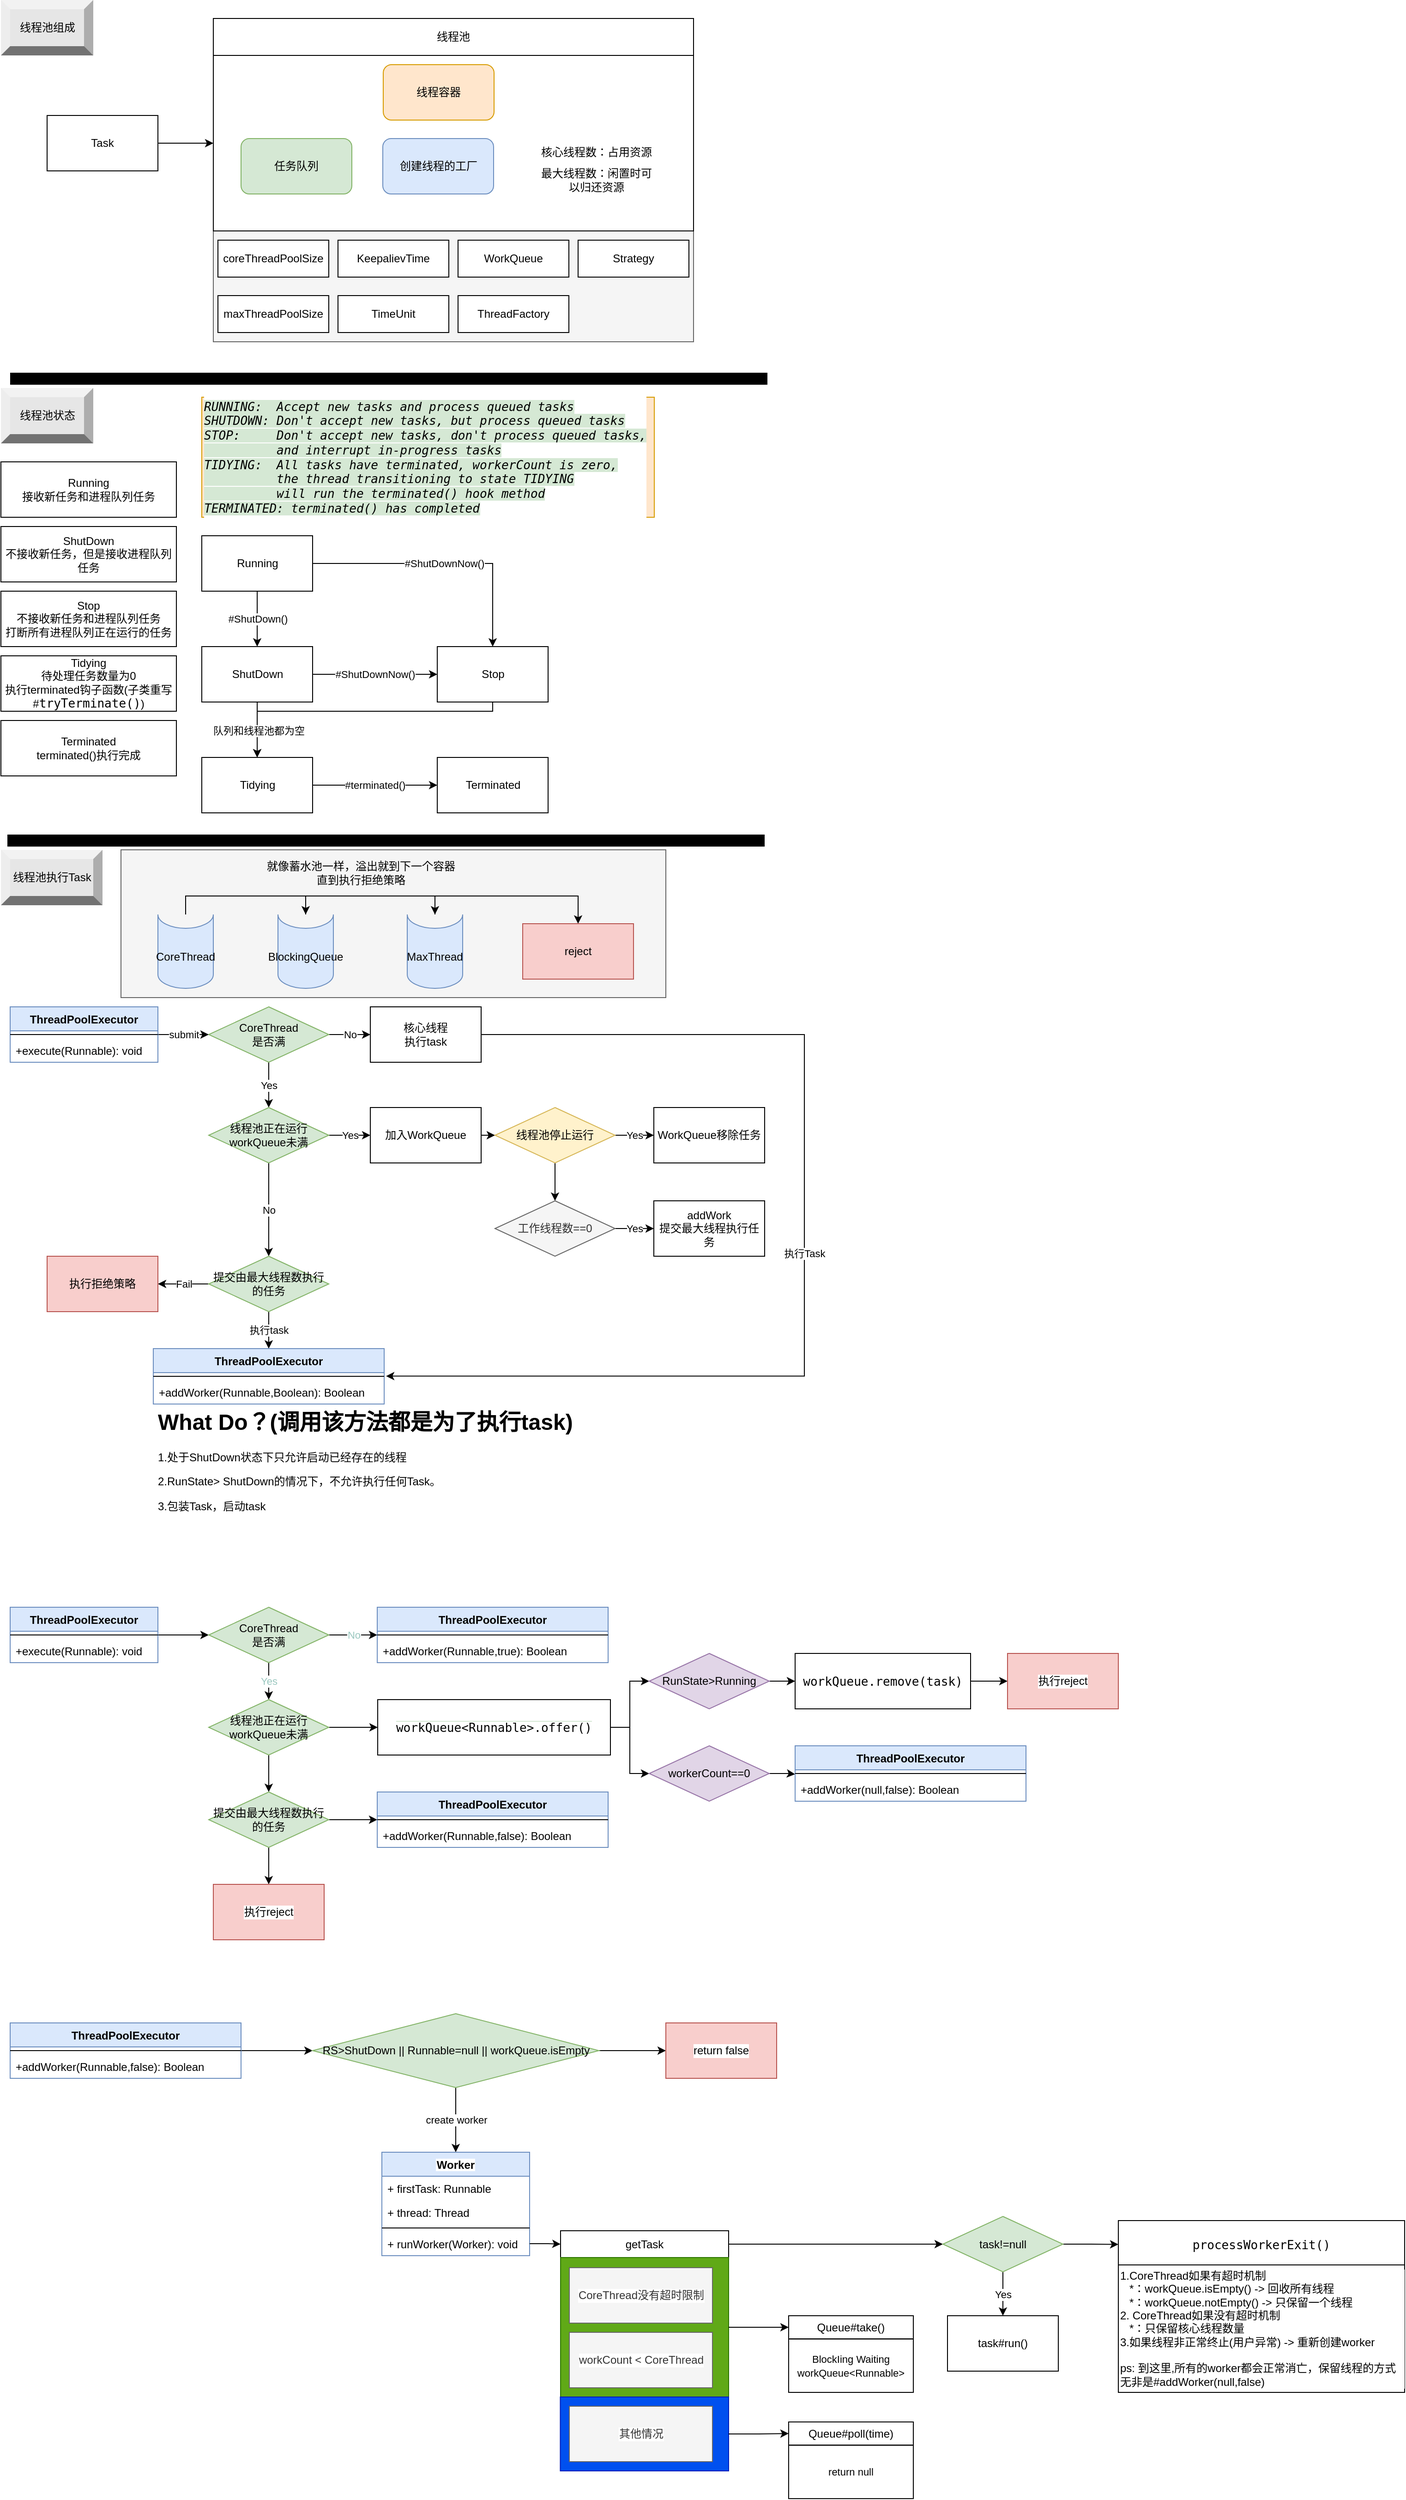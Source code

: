 <mxfile version="18.0.4" type="github">
  <diagram id="mjWNPQMZ38kRxQa0yu5l" name="Page-1">
    <mxGraphModel dx="1892" dy="1228" grid="1" gridSize="10" guides="1" tooltips="1" connect="1" arrows="1" fold="1" page="1" pageScale="1" pageWidth="827" pageHeight="1169" math="0" shadow="0">
      <root>
        <mxCell id="0" />
        <mxCell id="1" parent="0" />
        <mxCell id="Xi_-Juw8ynzdb2QV2Gdj-105" value="" style="rounded=0;whiteSpace=wrap;html=1;fillColor=#f5f5f5;fontColor=#333333;strokeColor=#666666;" parent="1" vertex="1">
          <mxGeometry x="130" y="920" width="590" height="160" as="geometry" />
        </mxCell>
        <mxCell id="Xi_-Juw8ynzdb2QV2Gdj-6" value="" style="rounded=0;whiteSpace=wrap;html=1;fillColor=#f5f5f5;fontColor=#333333;strokeColor=#666666;" parent="1" vertex="1">
          <mxGeometry x="230" y="250" width="520" height="120" as="geometry" />
        </mxCell>
        <mxCell id="YZkpgzFU-N8I7b1r3niC-1" value="" style="rounded=0;whiteSpace=wrap;html=1;align=left;" parent="1" vertex="1">
          <mxGeometry x="230" y="60" width="520" height="190" as="geometry" />
        </mxCell>
        <mxCell id="YZkpgzFU-N8I7b1r3niC-2" value="线程池" style="rounded=0;whiteSpace=wrap;html=1;" parent="1" vertex="1">
          <mxGeometry x="230" y="20" width="520" height="40" as="geometry" />
        </mxCell>
        <mxCell id="YZkpgzFU-N8I7b1r3niC-4" value="任务队列" style="rounded=1;whiteSpace=wrap;html=1;fillColor=#d5e8d4;strokeColor=#82b366;" parent="1" vertex="1">
          <mxGeometry x="260" y="150" width="120" height="60" as="geometry" />
        </mxCell>
        <mxCell id="YZkpgzFU-N8I7b1r3niC-5" value="线程容器" style="rounded=1;whiteSpace=wrap;html=1;fillColor=#ffe6cc;strokeColor=#d79b00;" parent="1" vertex="1">
          <mxGeometry x="414" y="70" width="120" height="60" as="geometry" />
        </mxCell>
        <mxCell id="YZkpgzFU-N8I7b1r3niC-6" value="创建线程的工厂" style="rounded=1;whiteSpace=wrap;html=1;fillColor=#dae8fc;strokeColor=#6c8ebf;" parent="1" vertex="1">
          <mxGeometry x="413.5" y="150" width="120" height="60" as="geometry" />
        </mxCell>
        <mxCell id="YZkpgzFU-N8I7b1r3niC-8" value="" style="edgeStyle=orthogonalEdgeStyle;rounded=0;orthogonalLoop=1;jettySize=auto;html=1;entryX=0;entryY=0.5;entryDx=0;entryDy=0;" parent="1" source="YZkpgzFU-N8I7b1r3niC-7" target="YZkpgzFU-N8I7b1r3niC-1" edge="1">
          <mxGeometry relative="1" as="geometry" />
        </mxCell>
        <mxCell id="YZkpgzFU-N8I7b1r3niC-7" value="Task" style="rounded=0;whiteSpace=wrap;html=1;" parent="1" vertex="1">
          <mxGeometry x="50" y="125" width="120" height="60" as="geometry" />
        </mxCell>
        <mxCell id="YZkpgzFU-N8I7b1r3niC-9" value="核心线程数：占用资源" style="text;html=1;strokeColor=none;fillColor=none;align=center;verticalAlign=middle;whiteSpace=wrap;rounded=0;" parent="1" vertex="1">
          <mxGeometry x="580" y="150" width="130" height="30" as="geometry" />
        </mxCell>
        <mxCell id="YZkpgzFU-N8I7b1r3niC-10" value="最大线程数：闲置时可以归还资源" style="text;html=1;strokeColor=none;fillColor=none;align=center;verticalAlign=middle;whiteSpace=wrap;rounded=0;" parent="1" vertex="1">
          <mxGeometry x="580" y="180" width="130" height="30" as="geometry" />
        </mxCell>
        <mxCell id="YZkpgzFU-N8I7b1r3niC-11" value="coreThreadPoolSize" style="rounded=0;whiteSpace=wrap;html=1;" parent="1" vertex="1">
          <mxGeometry x="235" y="260" width="120" height="40" as="geometry" />
        </mxCell>
        <mxCell id="YZkpgzFU-N8I7b1r3niC-12" value="maxThreadPoolSize" style="rounded=0;whiteSpace=wrap;html=1;" parent="1" vertex="1">
          <mxGeometry x="235" y="320" width="120" height="40" as="geometry" />
        </mxCell>
        <mxCell id="YZkpgzFU-N8I7b1r3niC-14" value="KeepalievTime" style="rounded=0;whiteSpace=wrap;html=1;" parent="1" vertex="1">
          <mxGeometry x="365" y="260" width="120" height="40" as="geometry" />
        </mxCell>
        <mxCell id="YZkpgzFU-N8I7b1r3niC-15" value="TimeUnit" style="rounded=0;whiteSpace=wrap;html=1;" parent="1" vertex="1">
          <mxGeometry x="365" y="320" width="120" height="40" as="geometry" />
        </mxCell>
        <mxCell id="YZkpgzFU-N8I7b1r3niC-16" value="ThreadFactory" style="rounded=0;whiteSpace=wrap;html=1;" parent="1" vertex="1">
          <mxGeometry x="495" y="320" width="120" height="40" as="geometry" />
        </mxCell>
        <mxCell id="YZkpgzFU-N8I7b1r3niC-17" value="Strategy" style="rounded=0;whiteSpace=wrap;html=1;" parent="1" vertex="1">
          <mxGeometry x="625" y="260" width="120" height="40" as="geometry" />
        </mxCell>
        <mxCell id="YZkpgzFU-N8I7b1r3niC-18" value="WorkQueue" style="rounded=0;whiteSpace=wrap;html=1;" parent="1" vertex="1">
          <mxGeometry x="495" y="260" width="120" height="40" as="geometry" />
        </mxCell>
        <mxCell id="Xi_-Juw8ynzdb2QV2Gdj-7" value="" style="endArrow=none;html=1;rounded=0;strokeWidth=13;" parent="1" edge="1">
          <mxGeometry width="50" height="50" relative="1" as="geometry">
            <mxPoint x="10" y="410" as="sourcePoint" />
            <mxPoint x="830" y="410" as="targetPoint" />
          </mxGeometry>
        </mxCell>
        <mxCell id="Xi_-Juw8ynzdb2QV2Gdj-11" value="线程池组成" style="labelPosition=center;verticalLabelPosition=middle;align=center;html=1;shape=mxgraph.basic.shaded_button;dx=10;fillColor=#E6E6E6;strokeColor=none;" parent="1" vertex="1">
          <mxGeometry width="100" height="60" as="geometry" />
        </mxCell>
        <mxCell id="Xi_-Juw8ynzdb2QV2Gdj-12" value="线程池状态" style="labelPosition=center;verticalLabelPosition=middle;align=center;html=1;shape=mxgraph.basic.shaded_button;dx=10;fillColor=#E6E6E6;strokeColor=none;" parent="1" vertex="1">
          <mxGeometry y="420" width="100" height="60" as="geometry" />
        </mxCell>
        <mxCell id="Xi_-Juw8ynzdb2QV2Gdj-13" value="Running&lt;br&gt;接收新任务和进程队列任务" style="rounded=0;whiteSpace=wrap;html=1;" parent="1" vertex="1">
          <mxGeometry y="500" width="190" height="60" as="geometry" />
        </mxCell>
        <mxCell id="Xi_-Juw8ynzdb2QV2Gdj-14" value="ShutDown&lt;br&gt;不接收新任务，但是接收进程队列任务" style="rounded=0;whiteSpace=wrap;html=1;" parent="1" vertex="1">
          <mxGeometry y="570" width="190" height="60" as="geometry" />
        </mxCell>
        <mxCell id="Xi_-Juw8ynzdb2QV2Gdj-15" value="Stop&lt;br&gt;不接收新任务和进程队列任务&lt;br&gt;打断所有进程队列正在运行的任务" style="rounded=0;whiteSpace=wrap;html=1;" parent="1" vertex="1">
          <mxGeometry y="640" width="190" height="60" as="geometry" />
        </mxCell>
        <mxCell id="Xi_-Juw8ynzdb2QV2Gdj-16" value="Tidying&lt;br&gt;待处理任务数量为0&lt;br&gt;执行terminated钩子函数(子类重写#&lt;span style=&quot;font-family: &amp;quot;JetBrains Mono&amp;quot;, monospace; font-size: 9.8pt; background-color: rgb(255, 255, 255);&quot;&gt;tryTerminate()&lt;/span&gt;&lt;span style=&quot;background-color: initial;&quot;&gt;)&lt;/span&gt;" style="rounded=0;whiteSpace=wrap;html=1;" parent="1" vertex="1">
          <mxGeometry y="710" width="190" height="60" as="geometry" />
        </mxCell>
        <mxCell id="Xi_-Juw8ynzdb2QV2Gdj-17" value="Terminated&lt;br&gt;terminated()执行完成" style="rounded=0;whiteSpace=wrap;html=1;" parent="1" vertex="1">
          <mxGeometry y="780" width="190" height="60" as="geometry" />
        </mxCell>
        <mxCell id="Xi_-Juw8ynzdb2QV2Gdj-42" value="&lt;meta charset=&quot;utf-8&quot;&gt;&lt;span style=&quot;color: rgb(0, 0, 0); font-family: Helvetica; font-size: 11px; font-style: normal; font-variant-ligatures: normal; font-variant-caps: normal; font-weight: 400; letter-spacing: normal; orphans: 2; text-align: center; text-indent: 0px; text-transform: none; widows: 2; word-spacing: 0px; -webkit-text-stroke-width: 0px; background-color: rgb(255, 255, 255); text-decoration-thickness: initial; text-decoration-style: initial; text-decoration-color: initial; float: none; display: inline !important;&quot;&gt;#ShutDown()&lt;/span&gt;" style="edgeStyle=orthogonalEdgeStyle;rounded=0;orthogonalLoop=1;jettySize=auto;html=1;strokeWidth=1;" parent="1" source="Xi_-Juw8ynzdb2QV2Gdj-40" target="Xi_-Juw8ynzdb2QV2Gdj-41" edge="1">
          <mxGeometry relative="1" as="geometry" />
        </mxCell>
        <mxCell id="Xi_-Juw8ynzdb2QV2Gdj-45" value="&lt;meta charset=&quot;utf-8&quot;&gt;&lt;span style=&quot;color: rgb(0, 0, 0); font-family: Helvetica; font-size: 11px; font-style: normal; font-variant-ligatures: normal; font-variant-caps: normal; font-weight: 400; letter-spacing: normal; orphans: 2; text-align: center; text-indent: 0px; text-transform: none; widows: 2; word-spacing: 0px; -webkit-text-stroke-width: 0px; background-color: rgb(255, 255, 255); text-decoration-thickness: initial; text-decoration-style: initial; text-decoration-color: initial; float: none; display: inline !important;&quot;&gt;#ShutDownNow()&lt;/span&gt;" style="edgeStyle=orthogonalEdgeStyle;rounded=0;orthogonalLoop=1;jettySize=auto;html=1;exitX=1;exitY=0.5;exitDx=0;exitDy=0;strokeWidth=1;" parent="1" source="Xi_-Juw8ynzdb2QV2Gdj-40" target="Xi_-Juw8ynzdb2QV2Gdj-43" edge="1">
          <mxGeometry relative="1" as="geometry" />
        </mxCell>
        <mxCell id="Xi_-Juw8ynzdb2QV2Gdj-40" value="Running" style="rounded=0;whiteSpace=wrap;html=1;" parent="1" vertex="1">
          <mxGeometry x="217.5" y="580" width="120" height="60" as="geometry" />
        </mxCell>
        <mxCell id="Xi_-Juw8ynzdb2QV2Gdj-44" value="&lt;meta charset=&quot;utf-8&quot;&gt;&lt;span style=&quot;color: rgb(0, 0, 0); font-family: Helvetica; font-size: 11px; font-style: normal; font-variant-ligatures: normal; font-variant-caps: normal; font-weight: 400; letter-spacing: normal; orphans: 2; text-align: center; text-indent: 0px; text-transform: none; widows: 2; word-spacing: 0px; -webkit-text-stroke-width: 0px; background-color: rgb(255, 255, 255); text-decoration-thickness: initial; text-decoration-style: initial; text-decoration-color: initial; float: none; display: inline !important;&quot;&gt;#ShutDownNow()&lt;/span&gt;" style="edgeStyle=orthogonalEdgeStyle;rounded=0;orthogonalLoop=1;jettySize=auto;html=1;strokeWidth=1;" parent="1" source="Xi_-Juw8ynzdb2QV2Gdj-41" target="Xi_-Juw8ynzdb2QV2Gdj-43" edge="1">
          <mxGeometry relative="1" as="geometry" />
        </mxCell>
        <mxCell id="Xi_-Juw8ynzdb2QV2Gdj-47" value="" style="edgeStyle=orthogonalEdgeStyle;rounded=0;orthogonalLoop=1;jettySize=auto;html=1;strokeWidth=1;" parent="1" source="Xi_-Juw8ynzdb2QV2Gdj-41" target="Xi_-Juw8ynzdb2QV2Gdj-46" edge="1">
          <mxGeometry relative="1" as="geometry" />
        </mxCell>
        <mxCell id="Xi_-Juw8ynzdb2QV2Gdj-41" value="ShutDown" style="rounded=0;whiteSpace=wrap;html=1;" parent="1" vertex="1">
          <mxGeometry x="217.5" y="700" width="120" height="60" as="geometry" />
        </mxCell>
        <mxCell id="Xi_-Juw8ynzdb2QV2Gdj-50" style="edgeStyle=orthogonalEdgeStyle;rounded=0;orthogonalLoop=1;jettySize=auto;html=1;exitX=0.5;exitY=1;exitDx=0;exitDy=0;entryX=0.5;entryY=0;entryDx=0;entryDy=0;strokeWidth=1;" parent="1" source="Xi_-Juw8ynzdb2QV2Gdj-43" target="Xi_-Juw8ynzdb2QV2Gdj-46" edge="1">
          <mxGeometry relative="1" as="geometry">
            <Array as="points">
              <mxPoint x="532.5" y="770" />
              <mxPoint x="277.5" y="770" />
            </Array>
          </mxGeometry>
        </mxCell>
        <mxCell id="Xi_-Juw8ynzdb2QV2Gdj-51" value="队列和线程池都为空" style="edgeLabel;html=1;align=center;verticalAlign=middle;resizable=0;points=[];" parent="Xi_-Juw8ynzdb2QV2Gdj-50" vertex="1" connectable="0">
          <mxGeometry x="0.806" y="1" relative="1" as="geometry">
            <mxPoint y="1" as="offset" />
          </mxGeometry>
        </mxCell>
        <mxCell id="Xi_-Juw8ynzdb2QV2Gdj-43" value="Stop" style="rounded=0;whiteSpace=wrap;html=1;" parent="1" vertex="1">
          <mxGeometry x="472.5" y="700" width="120" height="60" as="geometry" />
        </mxCell>
        <mxCell id="Xi_-Juw8ynzdb2QV2Gdj-53" value="&lt;meta charset=&quot;utf-8&quot;&gt;&lt;span style=&quot;color: rgb(0, 0, 0); font-family: Helvetica; font-size: 11px; font-style: normal; font-variant-ligatures: normal; font-variant-caps: normal; font-weight: 400; letter-spacing: normal; orphans: 2; text-align: center; text-indent: 0px; text-transform: none; widows: 2; word-spacing: 0px; -webkit-text-stroke-width: 0px; background-color: rgb(255, 255, 255); text-decoration-thickness: initial; text-decoration-style: initial; text-decoration-color: initial; float: none; display: inline !important;&quot;&gt;#terminated()&lt;/span&gt;" style="edgeStyle=orthogonalEdgeStyle;rounded=0;orthogonalLoop=1;jettySize=auto;html=1;strokeWidth=1;" parent="1" source="Xi_-Juw8ynzdb2QV2Gdj-46" target="Xi_-Juw8ynzdb2QV2Gdj-52" edge="1">
          <mxGeometry relative="1" as="geometry" />
        </mxCell>
        <mxCell id="Xi_-Juw8ynzdb2QV2Gdj-46" value="Tidying" style="rounded=0;whiteSpace=wrap;html=1;" parent="1" vertex="1">
          <mxGeometry x="217.5" y="820" width="120" height="60" as="geometry" />
        </mxCell>
        <mxCell id="Xi_-Juw8ynzdb2QV2Gdj-52" value="Terminated" style="rounded=0;whiteSpace=wrap;html=1;" parent="1" vertex="1">
          <mxGeometry x="472.5" y="820" width="120" height="60" as="geometry" />
        </mxCell>
        <mxCell id="Xi_-Juw8ynzdb2QV2Gdj-54" value="" style="endArrow=none;html=1;rounded=0;strokeWidth=13;" parent="1" edge="1">
          <mxGeometry width="50" height="50" relative="1" as="geometry">
            <mxPoint x="7" y="910" as="sourcePoint" />
            <mxPoint x="827" y="910" as="targetPoint" />
          </mxGeometry>
        </mxCell>
        <mxCell id="Xi_-Juw8ynzdb2QV2Gdj-55" value="线程池执行Task" style="labelPosition=center;verticalLabelPosition=middle;align=center;html=1;shape=mxgraph.basic.shaded_button;dx=10;fillColor=#E6E6E6;strokeColor=none;" parent="1" vertex="1">
          <mxGeometry y="920" width="110" height="60" as="geometry" />
        </mxCell>
        <mxCell id="aAxfQlusZvl9KiDwcJOO-19" value="执行Task" style="edgeStyle=orthogonalEdgeStyle;rounded=0;orthogonalLoop=1;jettySize=auto;html=1;exitX=1;exitY=0.5;exitDx=0;exitDy=0;entryX=1.008;entryY=-0.163;entryDx=0;entryDy=0;entryPerimeter=0;" edge="1" parent="1" source="Xi_-Juw8ynzdb2QV2Gdj-56" target="aAxfQlusZvl9KiDwcJOO-10">
          <mxGeometry relative="1" as="geometry">
            <Array as="points">
              <mxPoint x="870" y="1120" />
              <mxPoint x="870" y="1490" />
            </Array>
          </mxGeometry>
        </mxCell>
        <mxCell id="Xi_-Juw8ynzdb2QV2Gdj-56" value="核心线程&lt;br&gt;执行task" style="rounded=0;whiteSpace=wrap;html=1;" parent="1" vertex="1">
          <mxGeometry x="400" y="1090" width="120" height="60" as="geometry" />
        </mxCell>
        <mxCell id="Xi_-Juw8ynzdb2QV2Gdj-58" value="No" style="edgeStyle=orthogonalEdgeStyle;rounded=0;orthogonalLoop=1;jettySize=auto;html=1;strokeWidth=1;" parent="1" source="Xi_-Juw8ynzdb2QV2Gdj-57" target="Xi_-Juw8ynzdb2QV2Gdj-56" edge="1">
          <mxGeometry relative="1" as="geometry" />
        </mxCell>
        <mxCell id="aAxfQlusZvl9KiDwcJOO-16" value="Yes" style="edgeStyle=orthogonalEdgeStyle;rounded=0;orthogonalLoop=1;jettySize=auto;html=1;" edge="1" parent="1" source="Xi_-Juw8ynzdb2QV2Gdj-57" target="Xi_-Juw8ynzdb2QV2Gdj-63">
          <mxGeometry relative="1" as="geometry" />
        </mxCell>
        <mxCell id="Xi_-Juw8ynzdb2QV2Gdj-57" value="CoreThread&lt;br&gt;是否满" style="rhombus;whiteSpace=wrap;html=1;fillColor=#d5e8d4;strokeColor=#82b366;" parent="1" vertex="1">
          <mxGeometry x="225" y="1090" width="130" height="60" as="geometry" />
        </mxCell>
        <mxCell id="Xi_-Juw8ynzdb2QV2Gdj-68" value="Yes" style="edgeStyle=orthogonalEdgeStyle;rounded=0;orthogonalLoop=1;jettySize=auto;html=1;strokeWidth=1;entryX=0;entryY=0.5;entryDx=0;entryDy=0;" parent="1" source="Xi_-Juw8ynzdb2QV2Gdj-63" target="Xi_-Juw8ynzdb2QV2Gdj-70" edge="1">
          <mxGeometry relative="1" as="geometry">
            <mxPoint x="435" y="1229" as="targetPoint" />
          </mxGeometry>
        </mxCell>
        <mxCell id="aAxfQlusZvl9KiDwcJOO-15" value="No" style="edgeStyle=orthogonalEdgeStyle;rounded=0;orthogonalLoop=1;jettySize=auto;html=1;" edge="1" parent="1" source="Xi_-Juw8ynzdb2QV2Gdj-63" target="Xi_-Juw8ynzdb2QV2Gdj-80">
          <mxGeometry relative="1" as="geometry" />
        </mxCell>
        <mxCell id="Xi_-Juw8ynzdb2QV2Gdj-63" value="线程池正在运行&lt;br&gt;workQueue未满" style="rhombus;whiteSpace=wrap;html=1;fillColor=#d5e8d4;strokeColor=#82b366;" parent="1" vertex="1">
          <mxGeometry x="225" y="1199" width="130" height="60" as="geometry" />
        </mxCell>
        <mxCell id="Xi_-Juw8ynzdb2QV2Gdj-65" value="&lt;meta charset=&quot;utf-8&quot;&gt;&lt;span style=&quot;color: rgb(0, 0, 0); font-family: Helvetica; font-size: 11px; font-style: normal; font-variant-ligatures: normal; font-variant-caps: normal; font-weight: 400; letter-spacing: normal; orphans: 2; text-align: center; text-indent: 0px; text-transform: none; widows: 2; word-spacing: 0px; -webkit-text-stroke-width: 0px; background-color: rgb(255, 255, 255); text-decoration-thickness: initial; text-decoration-style: initial; text-decoration-color: initial; float: none; display: inline !important;&quot;&gt;submit&lt;/span&gt;" style="edgeStyle=orthogonalEdgeStyle;rounded=0;orthogonalLoop=1;jettySize=auto;html=1;strokeWidth=1;exitX=1;exitY=0.5;exitDx=0;exitDy=0;" parent="1" source="aAxfQlusZvl9KiDwcJOO-1" target="Xi_-Juw8ynzdb2QV2Gdj-57" edge="1">
          <mxGeometry relative="1" as="geometry">
            <mxPoint x="200" y="1120" as="sourcePoint" />
            <Array as="points">
              <mxPoint x="200" y="1120" />
              <mxPoint x="200" y="1120" />
            </Array>
          </mxGeometry>
        </mxCell>
        <mxCell id="Xi_-Juw8ynzdb2QV2Gdj-76" value="" style="edgeStyle=orthogonalEdgeStyle;rounded=0;orthogonalLoop=1;jettySize=auto;html=1;strokeWidth=1;entryX=0;entryY=0.5;entryDx=0;entryDy=0;" parent="1" source="Xi_-Juw8ynzdb2QV2Gdj-70" target="Xi_-Juw8ynzdb2QV2Gdj-77" edge="1">
          <mxGeometry relative="1" as="geometry">
            <mxPoint x="655" y="1229" as="targetPoint" />
          </mxGeometry>
        </mxCell>
        <mxCell id="Xi_-Juw8ynzdb2QV2Gdj-70" value="加入WorkQueue" style="rounded=0;whiteSpace=wrap;html=1;" parent="1" vertex="1">
          <mxGeometry x="400" y="1199" width="120" height="60" as="geometry" />
        </mxCell>
        <mxCell id="Xi_-Juw8ynzdb2QV2Gdj-79" value="Yes" style="edgeStyle=orthogonalEdgeStyle;rounded=0;orthogonalLoop=1;jettySize=auto;html=1;strokeWidth=1;" parent="1" source="Xi_-Juw8ynzdb2QV2Gdj-77" target="Xi_-Juw8ynzdb2QV2Gdj-78" edge="1">
          <mxGeometry relative="1" as="geometry" />
        </mxCell>
        <mxCell id="aAxfQlusZvl9KiDwcJOO-7" value="" style="edgeStyle=orthogonalEdgeStyle;rounded=0;orthogonalLoop=1;jettySize=auto;html=1;" edge="1" parent="1" source="Xi_-Juw8ynzdb2QV2Gdj-77" target="Xi_-Juw8ynzdb2QV2Gdj-90">
          <mxGeometry relative="1" as="geometry" />
        </mxCell>
        <mxCell id="Xi_-Juw8ynzdb2QV2Gdj-77" value="线程池停止运行" style="rhombus;whiteSpace=wrap;html=1;fillColor=#fff2cc;strokeColor=#d6b656;" parent="1" vertex="1">
          <mxGeometry x="535" y="1199" width="130" height="60" as="geometry" />
        </mxCell>
        <mxCell id="Xi_-Juw8ynzdb2QV2Gdj-78" value="WorkQueue移除任务" style="whiteSpace=wrap;html=1;" parent="1" vertex="1">
          <mxGeometry x="707" y="1199" width="120" height="60" as="geometry" />
        </mxCell>
        <mxCell id="Xi_-Juw8ynzdb2QV2Gdj-82" value="Fail" style="edgeStyle=orthogonalEdgeStyle;rounded=0;orthogonalLoop=1;jettySize=auto;html=1;strokeWidth=1;entryX=1;entryY=0.5;entryDx=0;entryDy=0;" parent="1" source="Xi_-Juw8ynzdb2QV2Gdj-80" target="Xi_-Juw8ynzdb2QV2Gdj-81" edge="1">
          <mxGeometry relative="1" as="geometry" />
        </mxCell>
        <mxCell id="aAxfQlusZvl9KiDwcJOO-18" value="执行task" style="edgeStyle=orthogonalEdgeStyle;rounded=0;orthogonalLoop=1;jettySize=auto;html=1;" edge="1" parent="1" source="Xi_-Juw8ynzdb2QV2Gdj-80" target="aAxfQlusZvl9KiDwcJOO-8">
          <mxGeometry relative="1" as="geometry" />
        </mxCell>
        <mxCell id="Xi_-Juw8ynzdb2QV2Gdj-80" value="提交由最大线程数执行的任务" style="rhombus;whiteSpace=wrap;html=1;fillColor=#d5e8d4;strokeColor=#82b366;" parent="1" vertex="1">
          <mxGeometry x="225" y="1360" width="130" height="60" as="geometry" />
        </mxCell>
        <mxCell id="Xi_-Juw8ynzdb2QV2Gdj-81" value="执行拒绝策略" style="whiteSpace=wrap;html=1;fillColor=#f8cecc;strokeColor=#b85450;" parent="1" vertex="1">
          <mxGeometry x="50" y="1360" width="120" height="60" as="geometry" />
        </mxCell>
        <mxCell id="Xi_-Juw8ynzdb2QV2Gdj-92" value="Yes" style="edgeStyle=orthogonalEdgeStyle;rounded=0;orthogonalLoop=1;jettySize=auto;html=1;strokeWidth=1;" parent="1" source="Xi_-Juw8ynzdb2QV2Gdj-90" target="Xi_-Juw8ynzdb2QV2Gdj-91" edge="1">
          <mxGeometry relative="1" as="geometry" />
        </mxCell>
        <mxCell id="Xi_-Juw8ynzdb2QV2Gdj-90" value="工作线程数==0" style="rhombus;whiteSpace=wrap;html=1;fillColor=#f5f5f5;fontColor=#333333;strokeColor=#666666;" parent="1" vertex="1">
          <mxGeometry x="535" y="1300" width="130" height="60" as="geometry" />
        </mxCell>
        <mxCell id="Xi_-Juw8ynzdb2QV2Gdj-91" value="addWork&lt;br&gt;提交最大线程执行任务" style="whiteSpace=wrap;html=1;" parent="1" vertex="1">
          <mxGeometry x="707" y="1300" width="120" height="60" as="geometry" />
        </mxCell>
        <mxCell id="Xi_-Juw8ynzdb2QV2Gdj-98" style="edgeStyle=orthogonalEdgeStyle;rounded=0;orthogonalLoop=1;jettySize=auto;html=1;entryX=0.5;entryY=0;entryDx=0;entryDy=0;entryPerimeter=0;strokeWidth=1;exitX=0.5;exitY=0;exitDx=0;exitDy=0;exitPerimeter=0;fillColor=#dae8fc;strokeColor=#000000;" parent="1" source="Xi_-Juw8ynzdb2QV2Gdj-93" target="Xi_-Juw8ynzdb2QV2Gdj-94" edge="1">
          <mxGeometry relative="1" as="geometry" />
        </mxCell>
        <mxCell id="Xi_-Juw8ynzdb2QV2Gdj-93" value="CoreThread" style="shape=cylinder3;whiteSpace=wrap;html=1;boundedLbl=1;backgroundOutline=1;size=15;lid=0;fillColor=#dae8fc;strokeColor=#6c8ebf;" parent="1" vertex="1">
          <mxGeometry x="170" y="990" width="60" height="80" as="geometry" />
        </mxCell>
        <mxCell id="Xi_-Juw8ynzdb2QV2Gdj-99" style="edgeStyle=orthogonalEdgeStyle;rounded=0;orthogonalLoop=1;jettySize=auto;html=1;entryX=0.5;entryY=0;entryDx=0;entryDy=0;entryPerimeter=0;strokeWidth=1;exitX=0.5;exitY=0;exitDx=0;exitDy=0;exitPerimeter=0;fillColor=#dae8fc;strokeColor=#000000;" parent="1" source="Xi_-Juw8ynzdb2QV2Gdj-94" target="Xi_-Juw8ynzdb2QV2Gdj-95" edge="1">
          <mxGeometry relative="1" as="geometry" />
        </mxCell>
        <mxCell id="Xi_-Juw8ynzdb2QV2Gdj-94" value="BlockingQueue" style="shape=cylinder3;whiteSpace=wrap;html=1;boundedLbl=1;backgroundOutline=1;size=15;lid=0;fillColor=#dae8fc;strokeColor=#6c8ebf;" parent="1" vertex="1">
          <mxGeometry x="300" y="990" width="60" height="80" as="geometry" />
        </mxCell>
        <mxCell id="Xi_-Juw8ynzdb2QV2Gdj-103" style="edgeStyle=orthogonalEdgeStyle;rounded=0;orthogonalLoop=1;jettySize=auto;html=1;entryX=0.5;entryY=0;entryDx=0;entryDy=0;strokeWidth=1;exitX=0.5;exitY=0;exitDx=0;exitDy=0;exitPerimeter=0;" parent="1" source="Xi_-Juw8ynzdb2QV2Gdj-95" target="Xi_-Juw8ynzdb2QV2Gdj-101" edge="1">
          <mxGeometry relative="1" as="geometry" />
        </mxCell>
        <mxCell id="Xi_-Juw8ynzdb2QV2Gdj-95" value="MaxThread" style="shape=cylinder3;whiteSpace=wrap;html=1;boundedLbl=1;backgroundOutline=1;size=15;lid=0;fillColor=#dae8fc;strokeColor=#6c8ebf;" parent="1" vertex="1">
          <mxGeometry x="440" y="990" width="60" height="80" as="geometry" />
        </mxCell>
        <mxCell id="Xi_-Juw8ynzdb2QV2Gdj-101" value="reject" style="rounded=0;whiteSpace=wrap;html=1;fillColor=#f8cecc;strokeColor=#b85450;" parent="1" vertex="1">
          <mxGeometry x="565" y="1000" width="120" height="60" as="geometry" />
        </mxCell>
        <mxCell id="Xi_-Juw8ynzdb2QV2Gdj-104" value="就像蓄水池一样，溢出就到下一个容器&lt;br&gt;直到执行拒绝策略" style="text;html=1;strokeColor=none;fillColor=none;align=center;verticalAlign=middle;whiteSpace=wrap;rounded=0;" parent="1" vertex="1">
          <mxGeometry x="245" y="930" width="290" height="30" as="geometry" />
        </mxCell>
        <mxCell id="aAxfQlusZvl9KiDwcJOO-1" value="ThreadPoolExecutor" style="swimlane;fontStyle=1;align=center;verticalAlign=top;childLayout=stackLayout;horizontal=1;startSize=26;horizontalStack=0;resizeParent=1;resizeParentMax=0;resizeLast=0;collapsible=1;marginBottom=0;fillColor=#dae8fc;strokeColor=#6c8ebf;" vertex="1" parent="1">
          <mxGeometry x="10" y="1090" width="160" height="60" as="geometry" />
        </mxCell>
        <mxCell id="aAxfQlusZvl9KiDwcJOO-3" value="" style="line;strokeWidth=1;fillColor=none;align=left;verticalAlign=middle;spacingTop=-1;spacingLeft=3;spacingRight=3;rotatable=0;labelPosition=right;points=[];portConstraint=eastwest;" vertex="1" parent="aAxfQlusZvl9KiDwcJOO-1">
          <mxGeometry y="26" width="160" height="8" as="geometry" />
        </mxCell>
        <mxCell id="aAxfQlusZvl9KiDwcJOO-4" value="+execute(Runnable): void" style="text;strokeColor=none;fillColor=none;align=left;verticalAlign=top;spacingLeft=4;spacingRight=4;overflow=hidden;rotatable=0;points=[[0,0.5],[1,0.5]];portConstraint=eastwest;" vertex="1" parent="aAxfQlusZvl9KiDwcJOO-1">
          <mxGeometry y="34" width="160" height="26" as="geometry" />
        </mxCell>
        <mxCell id="aAxfQlusZvl9KiDwcJOO-8" value="ThreadPoolExecutor" style="swimlane;fontStyle=1;align=center;verticalAlign=top;childLayout=stackLayout;horizontal=1;startSize=26;horizontalStack=0;resizeParent=1;resizeParentMax=0;resizeLast=0;collapsible=1;marginBottom=0;fillColor=#dae8fc;strokeColor=#6c8ebf;" vertex="1" parent="1">
          <mxGeometry x="165" y="1460" width="250" height="60" as="geometry" />
        </mxCell>
        <mxCell id="aAxfQlusZvl9KiDwcJOO-9" value="" style="line;strokeWidth=1;fillColor=none;align=left;verticalAlign=middle;spacingTop=-1;spacingLeft=3;spacingRight=3;rotatable=0;labelPosition=right;points=[];portConstraint=eastwest;" vertex="1" parent="aAxfQlusZvl9KiDwcJOO-8">
          <mxGeometry y="26" width="250" height="8" as="geometry" />
        </mxCell>
        <mxCell id="aAxfQlusZvl9KiDwcJOO-10" value="+addWorker(Runnable,Boolean): Boolean" style="text;strokeColor=none;fillColor=none;align=left;verticalAlign=top;spacingLeft=4;spacingRight=4;overflow=hidden;rotatable=0;points=[[0,0.5],[1,0.5]];portConstraint=eastwest;" vertex="1" parent="aAxfQlusZvl9KiDwcJOO-8">
          <mxGeometry y="34" width="250" height="26" as="geometry" />
        </mxCell>
        <mxCell id="aAxfQlusZvl9KiDwcJOO-23" value="&lt;h1&gt;What Do？(调用该方法都是为了执行task)&lt;/h1&gt;&lt;p&gt;&lt;span style=&quot;background-color: initial;&quot;&gt;1.处于ShutDown状态下只允许启动已经存在的线程&lt;/span&gt;&lt;br&gt;&lt;/p&gt;&lt;p&gt;2.RunState&amp;gt; ShutDown的情况下，不允许执行任何Task。&lt;/p&gt;&lt;p&gt;3.包装Task，启动task&lt;/p&gt;" style="text;html=1;strokeColor=none;fillColor=none;spacing=5;spacingTop=-20;whiteSpace=wrap;overflow=hidden;rounded=0;" vertex="1" parent="1">
          <mxGeometry x="165" y="1520" width="480" height="130" as="geometry" />
        </mxCell>
        <mxCell id="aAxfQlusZvl9KiDwcJOO-24" value="&lt;pre style=&quot;font-family: &amp;quot;JetBrains Mono&amp;quot;, monospace; font-size: 9.8pt;&quot;&gt;&lt;span style=&quot;background-color: rgb(213, 232, 212);&quot;&gt;&lt;span style=&quot;font-style: italic;&quot;&gt;RUNNING:  Accept new tasks and process queued tasks&lt;/span&gt;&lt;span style=&quot;font-style: italic;&quot;&gt;&lt;br&gt;&lt;/span&gt;&lt;span style=&quot;font-style: italic;&quot;&gt;SHUTDOWN: Don&#39;t accept new tasks, but process queued tasks&lt;/span&gt;&lt;span style=&quot;font-style: italic;&quot;&gt;&lt;br&gt;&lt;/span&gt;&lt;span style=&quot;font-style: italic;&quot;&gt;STOP:     Don&#39;t accept new tasks, don&#39;t process queued tasks,&lt;/span&gt;&lt;span style=&quot;font-style: italic;&quot;&gt;&lt;br&gt;&lt;/span&gt;&lt;span style=&quot;font-style: italic;&quot;&gt;          and interrupt in-progress tasks&lt;/span&gt;&lt;span style=&quot;font-style: italic;&quot;&gt;&lt;br&gt;&lt;/span&gt;&lt;span style=&quot;font-style: italic;&quot;&gt;TIDYING:  All tasks have terminated, workerCount is zero,&lt;/span&gt;&lt;span style=&quot;font-style: italic;&quot;&gt;&lt;br&gt;&lt;/span&gt;&lt;span style=&quot;font-style: italic;&quot;&gt;          the thread transitioning to state TIDYING&lt;/span&gt;&lt;span style=&quot;font-style: italic;&quot;&gt;&lt;br&gt;&lt;/span&gt;&lt;span style=&quot;font-style: italic;&quot;&gt;          will run the terminated() hook method&lt;/span&gt;&lt;span style=&quot;font-style: italic;&quot;&gt;&lt;br&gt;&lt;/span&gt;&lt;span style=&quot;font-style: italic;&quot;&gt;TERMINATED: terminated() has completed&lt;/span&gt;&lt;/span&gt;&lt;/pre&gt;" style="rounded=0;whiteSpace=wrap;html=1;labelBackgroundColor=#FFFFFF;align=left;fillColor=#ffe6cc;strokeColor=#d79b00;" vertex="1" parent="1">
          <mxGeometry x="217.5" y="430" width="490" height="130" as="geometry" />
        </mxCell>
        <mxCell id="aAxfQlusZvl9KiDwcJOO-30" value="" style="edgeStyle=orthogonalEdgeStyle;rounded=0;orthogonalLoop=1;jettySize=auto;html=1;fontColor=#9AC7BF;" edge="1" parent="1" source="aAxfQlusZvl9KiDwcJOO-26" target="aAxfQlusZvl9KiDwcJOO-29">
          <mxGeometry relative="1" as="geometry" />
        </mxCell>
        <mxCell id="aAxfQlusZvl9KiDwcJOO-26" value="ThreadPoolExecutor" style="swimlane;fontStyle=1;align=center;verticalAlign=top;childLayout=stackLayout;horizontal=1;startSize=26;horizontalStack=0;resizeParent=1;resizeParentMax=0;resizeLast=0;collapsible=1;marginBottom=0;fillColor=#dae8fc;strokeColor=#6c8ebf;" vertex="1" parent="1">
          <mxGeometry x="10" y="1740" width="160" height="60" as="geometry" />
        </mxCell>
        <mxCell id="aAxfQlusZvl9KiDwcJOO-27" value="" style="line;strokeWidth=1;fillColor=none;align=left;verticalAlign=middle;spacingTop=-1;spacingLeft=3;spacingRight=3;rotatable=0;labelPosition=right;points=[];portConstraint=eastwest;" vertex="1" parent="aAxfQlusZvl9KiDwcJOO-26">
          <mxGeometry y="26" width="160" height="8" as="geometry" />
        </mxCell>
        <mxCell id="aAxfQlusZvl9KiDwcJOO-28" value="+execute(Runnable): void" style="text;strokeColor=none;fillColor=none;align=left;verticalAlign=top;spacingLeft=4;spacingRight=4;overflow=hidden;rotatable=0;points=[[0,0.5],[1,0.5]];portConstraint=eastwest;" vertex="1" parent="aAxfQlusZvl9KiDwcJOO-26">
          <mxGeometry y="34" width="160" height="26" as="geometry" />
        </mxCell>
        <mxCell id="aAxfQlusZvl9KiDwcJOO-34" value="No" style="edgeStyle=orthogonalEdgeStyle;rounded=0;orthogonalLoop=1;jettySize=auto;html=1;fontColor=#9AC7BF;entryX=0;entryY=0.5;entryDx=0;entryDy=0;" edge="1" parent="1" source="aAxfQlusZvl9KiDwcJOO-29" target="aAxfQlusZvl9KiDwcJOO-31">
          <mxGeometry relative="1" as="geometry" />
        </mxCell>
        <mxCell id="aAxfQlusZvl9KiDwcJOO-36" value="Yes" style="edgeStyle=orthogonalEdgeStyle;rounded=0;orthogonalLoop=1;jettySize=auto;html=1;fontColor=#9AC7BF;" edge="1" parent="1" source="aAxfQlusZvl9KiDwcJOO-29" target="aAxfQlusZvl9KiDwcJOO-35">
          <mxGeometry relative="1" as="geometry" />
        </mxCell>
        <mxCell id="aAxfQlusZvl9KiDwcJOO-29" value="CoreThread&lt;br&gt;是否满" style="rhombus;whiteSpace=wrap;html=1;fillColor=#d5e8d4;strokeColor=#82b366;" vertex="1" parent="1">
          <mxGeometry x="225" y="1740" width="130" height="60" as="geometry" />
        </mxCell>
        <mxCell id="aAxfQlusZvl9KiDwcJOO-31" value="ThreadPoolExecutor" style="swimlane;fontStyle=1;align=center;verticalAlign=top;childLayout=stackLayout;horizontal=1;startSize=26;horizontalStack=0;resizeParent=1;resizeParentMax=0;resizeLast=0;collapsible=1;marginBottom=0;fillColor=#dae8fc;strokeColor=#6c8ebf;" vertex="1" parent="1">
          <mxGeometry x="407.5" y="1740" width="250" height="60" as="geometry" />
        </mxCell>
        <mxCell id="aAxfQlusZvl9KiDwcJOO-32" value="" style="line;strokeWidth=1;fillColor=none;align=left;verticalAlign=middle;spacingTop=-1;spacingLeft=3;spacingRight=3;rotatable=0;labelPosition=right;points=[];portConstraint=eastwest;" vertex="1" parent="aAxfQlusZvl9KiDwcJOO-31">
          <mxGeometry y="26" width="250" height="8" as="geometry" />
        </mxCell>
        <mxCell id="aAxfQlusZvl9KiDwcJOO-33" value="+addWorker(Runnable,true): Boolean" style="text;strokeColor=none;fillColor=none;align=left;verticalAlign=top;spacingLeft=4;spacingRight=4;overflow=hidden;rotatable=0;points=[[0,0.5],[1,0.5]];portConstraint=eastwest;" vertex="1" parent="aAxfQlusZvl9KiDwcJOO-31">
          <mxGeometry y="34" width="250" height="26" as="geometry" />
        </mxCell>
        <mxCell id="aAxfQlusZvl9KiDwcJOO-38" value="" style="edgeStyle=orthogonalEdgeStyle;rounded=0;orthogonalLoop=1;jettySize=auto;html=1;fontColor=#9AC7BF;" edge="1" parent="1" source="aAxfQlusZvl9KiDwcJOO-35" target="aAxfQlusZvl9KiDwcJOO-37">
          <mxGeometry relative="1" as="geometry" />
        </mxCell>
        <mxCell id="aAxfQlusZvl9KiDwcJOO-40" value="" style="edgeStyle=orthogonalEdgeStyle;rounded=0;orthogonalLoop=1;jettySize=auto;html=1;fontColor=#000000;" edge="1" parent="1" source="aAxfQlusZvl9KiDwcJOO-35" target="aAxfQlusZvl9KiDwcJOO-39">
          <mxGeometry relative="1" as="geometry" />
        </mxCell>
        <mxCell id="aAxfQlusZvl9KiDwcJOO-35" value="线程池正在运行&lt;br&gt;workQueue未满" style="rhombus;whiteSpace=wrap;html=1;fillColor=#d5e8d4;strokeColor=#82b366;" vertex="1" parent="1">
          <mxGeometry x="225" y="1840" width="130" height="60" as="geometry" />
        </mxCell>
        <mxCell id="aAxfQlusZvl9KiDwcJOO-52" value="" style="edgeStyle=orthogonalEdgeStyle;rounded=0;orthogonalLoop=1;jettySize=auto;html=1;fontColor=#000000;" edge="1" parent="1" source="aAxfQlusZvl9KiDwcJOO-37" target="aAxfQlusZvl9KiDwcJOO-51">
          <mxGeometry relative="1" as="geometry" />
        </mxCell>
        <mxCell id="aAxfQlusZvl9KiDwcJOO-58" style="edgeStyle=orthogonalEdgeStyle;rounded=0;orthogonalLoop=1;jettySize=auto;html=1;exitX=1;exitY=0.5;exitDx=0;exitDy=0;entryX=0;entryY=0.5;entryDx=0;entryDy=0;fontColor=#000000;" edge="1" parent="1" source="aAxfQlusZvl9KiDwcJOO-37" target="aAxfQlusZvl9KiDwcJOO-57">
          <mxGeometry relative="1" as="geometry" />
        </mxCell>
        <mxCell id="aAxfQlusZvl9KiDwcJOO-37" value="&lt;span style=&quot;background-color: rgb(255, 255, 255);&quot;&gt;&lt;font color=&quot;#000000&quot;&gt;&lt;span style=&quot;font-family: &amp;quot;JetBrains Mono&amp;quot;, monospace; font-size: 9.8pt;&quot;&gt;workQueue&amp;lt;Runnable&amp;gt;.offer()&lt;/span&gt;&lt;/font&gt;&lt;/span&gt;" style="rounded=0;whiteSpace=wrap;html=1;labelBackgroundColor=#D5E8D4;fontColor=#9AC7BF;" vertex="1" parent="1">
          <mxGeometry x="408" y="1840" width="252" height="60" as="geometry" />
        </mxCell>
        <mxCell id="aAxfQlusZvl9KiDwcJOO-44" value="" style="edgeStyle=orthogonalEdgeStyle;rounded=0;orthogonalLoop=1;jettySize=auto;html=1;fontColor=#000000;entryX=0;entryY=0.5;entryDx=0;entryDy=0;" edge="1" parent="1" source="aAxfQlusZvl9KiDwcJOO-39" target="aAxfQlusZvl9KiDwcJOO-41">
          <mxGeometry relative="1" as="geometry" />
        </mxCell>
        <mxCell id="aAxfQlusZvl9KiDwcJOO-46" value="" style="edgeStyle=orthogonalEdgeStyle;rounded=0;orthogonalLoop=1;jettySize=auto;html=1;fontColor=#000000;entryX=0.5;entryY=0;entryDx=0;entryDy=0;" edge="1" parent="1" source="aAxfQlusZvl9KiDwcJOO-39" target="aAxfQlusZvl9KiDwcJOO-47">
          <mxGeometry relative="1" as="geometry">
            <mxPoint x="290" y="2080" as="targetPoint" />
          </mxGeometry>
        </mxCell>
        <mxCell id="aAxfQlusZvl9KiDwcJOO-39" value="提交由最大线程数执行的任务" style="rhombus;whiteSpace=wrap;html=1;fillColor=#d5e8d4;strokeColor=#82b366;" vertex="1" parent="1">
          <mxGeometry x="225" y="1940" width="130" height="60" as="geometry" />
        </mxCell>
        <mxCell id="aAxfQlusZvl9KiDwcJOO-41" value="ThreadPoolExecutor" style="swimlane;fontStyle=1;align=center;verticalAlign=top;childLayout=stackLayout;horizontal=1;startSize=26;horizontalStack=0;resizeParent=1;resizeParentMax=0;resizeLast=0;collapsible=1;marginBottom=0;fillColor=#dae8fc;strokeColor=#6c8ebf;" vertex="1" parent="1">
          <mxGeometry x="407.5" y="1940" width="250" height="60" as="geometry" />
        </mxCell>
        <mxCell id="aAxfQlusZvl9KiDwcJOO-42" value="" style="line;strokeWidth=1;fillColor=none;align=left;verticalAlign=middle;spacingTop=-1;spacingLeft=3;spacingRight=3;rotatable=0;labelPosition=right;points=[];portConstraint=eastwest;" vertex="1" parent="aAxfQlusZvl9KiDwcJOO-41">
          <mxGeometry y="26" width="250" height="8" as="geometry" />
        </mxCell>
        <mxCell id="aAxfQlusZvl9KiDwcJOO-43" value="+addWorker(Runnable,false): Boolean" style="text;strokeColor=none;fillColor=none;align=left;verticalAlign=top;spacingLeft=4;spacingRight=4;overflow=hidden;rotatable=0;points=[[0,0.5],[1,0.5]];portConstraint=eastwest;" vertex="1" parent="aAxfQlusZvl9KiDwcJOO-41">
          <mxGeometry y="34" width="250" height="26" as="geometry" />
        </mxCell>
        <mxCell id="aAxfQlusZvl9KiDwcJOO-47" value="执行reject" style="rounded=0;whiteSpace=wrap;html=1;labelBackgroundColor=#FFFFFF;fillColor=#f8cecc;strokeColor=#b85450;" vertex="1" parent="1">
          <mxGeometry x="230" y="2040" width="120" height="60" as="geometry" />
        </mxCell>
        <mxCell id="aAxfQlusZvl9KiDwcJOO-54" value="" style="edgeStyle=orthogonalEdgeStyle;rounded=0;orthogonalLoop=1;jettySize=auto;html=1;fontColor=#000000;" edge="1" parent="1" source="aAxfQlusZvl9KiDwcJOO-51" target="aAxfQlusZvl9KiDwcJOO-53">
          <mxGeometry relative="1" as="geometry" />
        </mxCell>
        <mxCell id="aAxfQlusZvl9KiDwcJOO-51" value="RunState&amp;gt;Running" style="rhombus;whiteSpace=wrap;html=1;fillColor=#e1d5e7;strokeColor=#9673a6;" vertex="1" parent="1">
          <mxGeometry x="702" y="1790" width="130" height="60" as="geometry" />
        </mxCell>
        <mxCell id="aAxfQlusZvl9KiDwcJOO-56" value="" style="edgeStyle=orthogonalEdgeStyle;rounded=0;orthogonalLoop=1;jettySize=auto;html=1;fontColor=#000000;" edge="1" parent="1" source="aAxfQlusZvl9KiDwcJOO-53" target="aAxfQlusZvl9KiDwcJOO-55">
          <mxGeometry relative="1" as="geometry" />
        </mxCell>
        <mxCell id="aAxfQlusZvl9KiDwcJOO-53" value="&lt;pre style=&quot;font-family: &amp;quot;JetBrains Mono&amp;quot;, monospace; font-size: 9.8pt;&quot;&gt;&lt;span style=&quot;background-color: rgb(255, 255, 255);&quot;&gt;workQueue.remove(task)&lt;/span&gt;&lt;/pre&gt;" style="rounded=0;whiteSpace=wrap;html=1;labelBackgroundColor=#FFFFFF;fontColor=#000000;" vertex="1" parent="1">
          <mxGeometry x="860" y="1790" width="190" height="60" as="geometry" />
        </mxCell>
        <mxCell id="aAxfQlusZvl9KiDwcJOO-55" value="执行reject" style="rounded=0;whiteSpace=wrap;html=1;labelBackgroundColor=#FFFFFF;fillColor=#f8cecc;strokeColor=#b85450;" vertex="1" parent="1">
          <mxGeometry x="1090" y="1790" width="120" height="60" as="geometry" />
        </mxCell>
        <mxCell id="aAxfQlusZvl9KiDwcJOO-62" value="" style="edgeStyle=orthogonalEdgeStyle;rounded=0;orthogonalLoop=1;jettySize=auto;html=1;fontColor=#000000;entryX=0;entryY=-0.126;entryDx=0;entryDy=0;entryPerimeter=0;" edge="1" parent="1" source="aAxfQlusZvl9KiDwcJOO-57" target="aAxfQlusZvl9KiDwcJOO-61">
          <mxGeometry relative="1" as="geometry" />
        </mxCell>
        <mxCell id="aAxfQlusZvl9KiDwcJOO-57" value="workerCount==0" style="rhombus;whiteSpace=wrap;html=1;fillColor=#e1d5e7;strokeColor=#9673a6;" vertex="1" parent="1">
          <mxGeometry x="702" y="1890" width="130" height="60" as="geometry" />
        </mxCell>
        <mxCell id="aAxfQlusZvl9KiDwcJOO-59" value="ThreadPoolExecutor" style="swimlane;fontStyle=1;align=center;verticalAlign=top;childLayout=stackLayout;horizontal=1;startSize=26;horizontalStack=0;resizeParent=1;resizeParentMax=0;resizeLast=0;collapsible=1;marginBottom=0;fillColor=#dae8fc;strokeColor=#6c8ebf;" vertex="1" parent="1">
          <mxGeometry x="860" y="1890" width="250" height="60" as="geometry" />
        </mxCell>
        <mxCell id="aAxfQlusZvl9KiDwcJOO-60" value="" style="line;strokeWidth=1;fillColor=none;align=left;verticalAlign=middle;spacingTop=-1;spacingLeft=3;spacingRight=3;rotatable=0;labelPosition=right;points=[];portConstraint=eastwest;" vertex="1" parent="aAxfQlusZvl9KiDwcJOO-59">
          <mxGeometry y="26" width="250" height="8" as="geometry" />
        </mxCell>
        <mxCell id="aAxfQlusZvl9KiDwcJOO-61" value="+addWorker(null,false): Boolean" style="text;strokeColor=none;fillColor=none;align=left;verticalAlign=top;spacingLeft=4;spacingRight=4;overflow=hidden;rotatable=0;points=[[0,0.5],[1,0.5]];portConstraint=eastwest;" vertex="1" parent="aAxfQlusZvl9KiDwcJOO-59">
          <mxGeometry y="34" width="250" height="26" as="geometry" />
        </mxCell>
        <mxCell id="aAxfQlusZvl9KiDwcJOO-70" value="" style="edgeStyle=orthogonalEdgeStyle;rounded=0;orthogonalLoop=1;jettySize=auto;html=1;fontColor=#000000;" edge="1" parent="1" source="aAxfQlusZvl9KiDwcJOO-66" target="aAxfQlusZvl9KiDwcJOO-69">
          <mxGeometry relative="1" as="geometry" />
        </mxCell>
        <mxCell id="aAxfQlusZvl9KiDwcJOO-66" value="ThreadPoolExecutor" style="swimlane;fontStyle=1;align=center;verticalAlign=top;childLayout=stackLayout;horizontal=1;startSize=26;horizontalStack=0;resizeParent=1;resizeParentMax=0;resizeLast=0;collapsible=1;marginBottom=0;fillColor=#dae8fc;strokeColor=#6c8ebf;" vertex="1" parent="1">
          <mxGeometry x="10" y="2190" width="250" height="60" as="geometry" />
        </mxCell>
        <mxCell id="aAxfQlusZvl9KiDwcJOO-67" value="" style="line;strokeWidth=1;fillColor=none;align=left;verticalAlign=middle;spacingTop=-1;spacingLeft=3;spacingRight=3;rotatable=0;labelPosition=right;points=[];portConstraint=eastwest;" vertex="1" parent="aAxfQlusZvl9KiDwcJOO-66">
          <mxGeometry y="26" width="250" height="8" as="geometry" />
        </mxCell>
        <mxCell id="aAxfQlusZvl9KiDwcJOO-68" value="+addWorker(Runnable,false): Boolean" style="text;strokeColor=none;fillColor=none;align=left;verticalAlign=top;spacingLeft=4;spacingRight=4;overflow=hidden;rotatable=0;points=[[0,0.5],[1,0.5]];portConstraint=eastwest;" vertex="1" parent="aAxfQlusZvl9KiDwcJOO-66">
          <mxGeometry y="34" width="250" height="26" as="geometry" />
        </mxCell>
        <mxCell id="aAxfQlusZvl9KiDwcJOO-72" value="" style="edgeStyle=orthogonalEdgeStyle;rounded=0;orthogonalLoop=1;jettySize=auto;html=1;fontColor=#000000;" edge="1" parent="1" source="aAxfQlusZvl9KiDwcJOO-69" target="aAxfQlusZvl9KiDwcJOO-71">
          <mxGeometry relative="1" as="geometry" />
        </mxCell>
        <mxCell id="aAxfQlusZvl9KiDwcJOO-84" value="create worker" style="edgeStyle=orthogonalEdgeStyle;rounded=0;orthogonalLoop=1;jettySize=auto;html=1;exitX=0.5;exitY=1;exitDx=0;exitDy=0;fontColor=#000000;" edge="1" parent="1" source="aAxfQlusZvl9KiDwcJOO-69" target="aAxfQlusZvl9KiDwcJOO-77">
          <mxGeometry relative="1" as="geometry" />
        </mxCell>
        <mxCell id="aAxfQlusZvl9KiDwcJOO-69" value="RS&amp;gt;ShutDown || Runnable=null || workQueue.isEmpty" style="rhombus;whiteSpace=wrap;html=1;fillColor=#d5e8d4;strokeColor=#82b366;" vertex="1" parent="1">
          <mxGeometry x="337.5" y="2180" width="310" height="80" as="geometry" />
        </mxCell>
        <mxCell id="aAxfQlusZvl9KiDwcJOO-71" value="return false" style="rounded=0;whiteSpace=wrap;html=1;labelBackgroundColor=#FFFFFF;fillColor=#f8cecc;strokeColor=#b85450;" vertex="1" parent="1">
          <mxGeometry x="720" y="2190" width="120" height="60" as="geometry" />
        </mxCell>
        <mxCell id="aAxfQlusZvl9KiDwcJOO-77" value="Worker" style="swimlane;fontStyle=1;align=center;verticalAlign=top;childLayout=stackLayout;horizontal=1;startSize=26;horizontalStack=0;resizeParent=1;resizeParentMax=0;resizeLast=0;collapsible=1;marginBottom=0;labelBackgroundColor=#FFFFFF;fillColor=#dae8fc;strokeColor=#6c8ebf;" vertex="1" parent="1">
          <mxGeometry x="412.5" y="2330" width="160" height="112" as="geometry" />
        </mxCell>
        <mxCell id="aAxfQlusZvl9KiDwcJOO-78" value="+ firstTask: Runnable" style="text;strokeColor=none;fillColor=none;align=left;verticalAlign=top;spacingLeft=4;spacingRight=4;overflow=hidden;rotatable=0;points=[[0,0.5],[1,0.5]];portConstraint=eastwest;labelBackgroundColor=#FFFFFF;fontColor=#000000;" vertex="1" parent="aAxfQlusZvl9KiDwcJOO-77">
          <mxGeometry y="26" width="160" height="26" as="geometry" />
        </mxCell>
        <mxCell id="aAxfQlusZvl9KiDwcJOO-81" value="+ thread: Thread" style="text;strokeColor=none;fillColor=none;align=left;verticalAlign=top;spacingLeft=4;spacingRight=4;overflow=hidden;rotatable=0;points=[[0,0.5],[1,0.5]];portConstraint=eastwest;labelBackgroundColor=#FFFFFF;fontColor=#000000;" vertex="1" parent="aAxfQlusZvl9KiDwcJOO-77">
          <mxGeometry y="52" width="160" height="26" as="geometry" />
        </mxCell>
        <mxCell id="aAxfQlusZvl9KiDwcJOO-79" value="" style="line;strokeWidth=1;fillColor=none;align=left;verticalAlign=middle;spacingTop=-1;spacingLeft=3;spacingRight=3;rotatable=0;labelPosition=right;points=[];portConstraint=eastwest;labelBackgroundColor=#FFFFFF;fontColor=#000000;" vertex="1" parent="aAxfQlusZvl9KiDwcJOO-77">
          <mxGeometry y="78" width="160" height="8" as="geometry" />
        </mxCell>
        <mxCell id="aAxfQlusZvl9KiDwcJOO-80" value="+ runWorker(Worker): void" style="text;strokeColor=none;fillColor=none;align=left;verticalAlign=top;spacingLeft=4;spacingRight=4;overflow=hidden;rotatable=0;points=[[0,0.5],[1,0.5]];portConstraint=eastwest;labelBackgroundColor=#FFFFFF;fontColor=#000000;" vertex="1" parent="aAxfQlusZvl9KiDwcJOO-77">
          <mxGeometry y="86" width="160" height="26" as="geometry" />
        </mxCell>
        <mxCell id="aAxfQlusZvl9KiDwcJOO-88" style="edgeStyle=orthogonalEdgeStyle;rounded=0;orthogonalLoop=1;jettySize=auto;html=1;fontColor=#000000;entryX=0;entryY=0.5;entryDx=0;entryDy=0;" edge="1" parent="1" source="aAxfQlusZvl9KiDwcJOO-80" target="aAxfQlusZvl9KiDwcJOO-89">
          <mxGeometry relative="1" as="geometry">
            <mxPoint x="620" y="2429" as="targetPoint" />
          </mxGeometry>
        </mxCell>
        <mxCell id="aAxfQlusZvl9KiDwcJOO-128" style="edgeStyle=orthogonalEdgeStyle;rounded=0;orthogonalLoop=1;jettySize=auto;html=1;entryX=0;entryY=0.5;entryDx=0;entryDy=0;fontColor=#000000;" edge="1" parent="1" source="aAxfQlusZvl9KiDwcJOO-89" target="aAxfQlusZvl9KiDwcJOO-127">
          <mxGeometry relative="1" as="geometry" />
        </mxCell>
        <mxCell id="aAxfQlusZvl9KiDwcJOO-89" value="getTask" style="rounded=0;whiteSpace=wrap;html=1;labelBackgroundColor=#FFFFFF;fontColor=#000000;" vertex="1" parent="1">
          <mxGeometry x="606" y="2415" width="182" height="29" as="geometry" />
        </mxCell>
        <mxCell id="aAxfQlusZvl9KiDwcJOO-107" value="" style="group" vertex="1" connectable="0" parent="1">
          <mxGeometry x="606" y="2444" width="182" height="151" as="geometry" />
        </mxCell>
        <mxCell id="aAxfQlusZvl9KiDwcJOO-104" value="" style="verticalLabelPosition=bottom;verticalAlign=top;html=1;shape=mxgraph.basic.rect;fillColor2=none;strokeWidth=1;size=20;indent=5;labelBackgroundColor=#FFFFFF;fontColor=#ffffff;fillColor=#60a917;strokeColor=#2D7600;" vertex="1" parent="aAxfQlusZvl9KiDwcJOO-107">
          <mxGeometry width="182" height="151" as="geometry" />
        </mxCell>
        <mxCell id="aAxfQlusZvl9KiDwcJOO-102" value="CoreThread没有超时限制" style="rounded=0;whiteSpace=wrap;html=1;labelBackgroundColor=#FFFFFF;fontColor=#333333;fillColor=#f5f5f5;strokeColor=#666666;" vertex="1" parent="aAxfQlusZvl9KiDwcJOO-107">
          <mxGeometry x="9.5" y="11" width="155" height="60" as="geometry" />
        </mxCell>
        <mxCell id="aAxfQlusZvl9KiDwcJOO-103" value="workCount &amp;lt; CoreThread" style="rounded=0;whiteSpace=wrap;html=1;labelBackgroundColor=#FFFFFF;fontColor=#333333;fillColor=#f5f5f5;strokeColor=#666666;" vertex="1" parent="aAxfQlusZvl9KiDwcJOO-107">
          <mxGeometry x="9.5" y="81" width="155" height="60" as="geometry" />
        </mxCell>
        <mxCell id="aAxfQlusZvl9KiDwcJOO-115" value="" style="group" vertex="1" connectable="0" parent="1">
          <mxGeometry x="605.75" y="2595" width="182.25" height="80" as="geometry" />
        </mxCell>
        <mxCell id="aAxfQlusZvl9KiDwcJOO-111" value="" style="verticalLabelPosition=bottom;verticalAlign=top;html=1;shape=mxgraph.basic.rect;fillColor2=none;strokeWidth=1;size=20;indent=5;labelBackgroundColor=#FFFFFF;fontColor=#ffffff;fillColor=#0050ef;strokeColor=#001DBC;" vertex="1" parent="aAxfQlusZvl9KiDwcJOO-115">
          <mxGeometry width="182.25" height="80" as="geometry" />
        </mxCell>
        <mxCell id="aAxfQlusZvl9KiDwcJOO-113" value="其他情况" style="rounded=0;whiteSpace=wrap;html=1;labelBackgroundColor=#FFFFFF;fontColor=#333333;fillColor=#f5f5f5;strokeColor=#666666;" vertex="1" parent="aAxfQlusZvl9KiDwcJOO-115">
          <mxGeometry x="9.75" y="10" width="155" height="60" as="geometry" />
        </mxCell>
        <mxCell id="aAxfQlusZvl9KiDwcJOO-117" value="" style="edgeStyle=orthogonalEdgeStyle;rounded=0;orthogonalLoop=1;jettySize=auto;html=1;fontColor=#000000;entryX=0;entryY=0.5;entryDx=0;entryDy=0;" edge="1" parent="1" source="aAxfQlusZvl9KiDwcJOO-111" target="aAxfQlusZvl9KiDwcJOO-126">
          <mxGeometry relative="1" as="geometry">
            <mxPoint x="853.0" y="2635" as="targetPoint" />
          </mxGeometry>
        </mxCell>
        <mxCell id="aAxfQlusZvl9KiDwcJOO-121" value="" style="edgeStyle=orthogonalEdgeStyle;rounded=0;orthogonalLoop=1;jettySize=auto;html=1;fontColor=#000000;entryX=0;entryY=0.5;entryDx=0;entryDy=0;" edge="1" parent="1" source="aAxfQlusZvl9KiDwcJOO-104" target="aAxfQlusZvl9KiDwcJOO-122">
          <mxGeometry relative="1" as="geometry">
            <mxPoint x="853.0" y="2519" as="targetPoint" />
          </mxGeometry>
        </mxCell>
        <mxCell id="aAxfQlusZvl9KiDwcJOO-123" value="" style="group" vertex="1" connectable="0" parent="1">
          <mxGeometry x="853" y="2507" width="135" height="83" as="geometry" />
        </mxCell>
        <mxCell id="aAxfQlusZvl9KiDwcJOO-97" value="&lt;span style=&quot;font-size: 11px;&quot;&gt;BlockIing Waiting&lt;br&gt;workQueue&amp;lt;Runnable&amp;gt;&lt;br&gt;&lt;/span&gt;" style="rounded=0;whiteSpace=wrap;html=1;labelBackgroundColor=#FFFFFF;fontColor=#000000;" vertex="1" parent="aAxfQlusZvl9KiDwcJOO-123">
          <mxGeometry y="25.25" width="135" height="57.75" as="geometry" />
        </mxCell>
        <mxCell id="aAxfQlusZvl9KiDwcJOO-122" value="Queue#take()" style="rounded=0;whiteSpace=wrap;html=1;labelBackgroundColor=#FFFFFF;fontColor=#000000;" vertex="1" parent="aAxfQlusZvl9KiDwcJOO-123">
          <mxGeometry width="135" height="25" as="geometry" />
        </mxCell>
        <mxCell id="aAxfQlusZvl9KiDwcJOO-124" value="" style="group" vertex="1" connectable="0" parent="1">
          <mxGeometry x="853" y="2622" width="135" height="83" as="geometry" />
        </mxCell>
        <mxCell id="aAxfQlusZvl9KiDwcJOO-125" value="&lt;span style=&quot;font-size: 11px;&quot;&gt;return null&lt;br&gt;&lt;/span&gt;" style="rounded=0;whiteSpace=wrap;html=1;labelBackgroundColor=#FFFFFF;fontColor=#000000;" vertex="1" parent="aAxfQlusZvl9KiDwcJOO-124">
          <mxGeometry y="25.25" width="135" height="57.75" as="geometry" />
        </mxCell>
        <mxCell id="aAxfQlusZvl9KiDwcJOO-126" value="Queue#poll(time)" style="rounded=0;whiteSpace=wrap;html=1;labelBackgroundColor=#FFFFFF;fontColor=#000000;" vertex="1" parent="aAxfQlusZvl9KiDwcJOO-124">
          <mxGeometry width="135" height="25" as="geometry" />
        </mxCell>
        <mxCell id="aAxfQlusZvl9KiDwcJOO-130" value="Yes" style="edgeStyle=orthogonalEdgeStyle;rounded=0;orthogonalLoop=1;jettySize=auto;html=1;fontColor=#000000;" edge="1" parent="1" source="aAxfQlusZvl9KiDwcJOO-127" target="aAxfQlusZvl9KiDwcJOO-129">
          <mxGeometry relative="1" as="geometry" />
        </mxCell>
        <mxCell id="aAxfQlusZvl9KiDwcJOO-132" style="edgeStyle=orthogonalEdgeStyle;rounded=0;orthogonalLoop=1;jettySize=auto;html=1;entryX=0;entryY=0.5;entryDx=0;entryDy=0;fontColor=#000000;" edge="1" parent="1" source="aAxfQlusZvl9KiDwcJOO-127" target="aAxfQlusZvl9KiDwcJOO-131">
          <mxGeometry relative="1" as="geometry" />
        </mxCell>
        <mxCell id="aAxfQlusZvl9KiDwcJOO-127" value="task!=null" style="rhombus;whiteSpace=wrap;html=1;fillColor=#d5e8d4;strokeColor=#82b366;" vertex="1" parent="1">
          <mxGeometry x="1020" y="2399.5" width="130" height="60" as="geometry" />
        </mxCell>
        <mxCell id="aAxfQlusZvl9KiDwcJOO-129" value="task#run()" style="rounded=0;whiteSpace=wrap;html=1;labelBackgroundColor=#FFFFFF;fontColor=#000000;" vertex="1" parent="1">
          <mxGeometry x="1025" y="2507" width="120" height="60" as="geometry" />
        </mxCell>
        <mxCell id="aAxfQlusZvl9KiDwcJOO-131" value="&lt;pre style=&quot;font-family: &amp;quot;JetBrains Mono&amp;quot;, monospace; font-size: 9.8pt;&quot;&gt;&lt;font style=&quot;background-color: rgb(255, 255, 255);&quot;&gt;processWorkerExit()&lt;/font&gt;&lt;/pre&gt;" style="rounded=0;whiteSpace=wrap;html=1;labelBackgroundColor=#FFFFFF;fontColor=#000000;" vertex="1" parent="1">
          <mxGeometry x="1210" y="2404" width="310" height="51.62" as="geometry" />
        </mxCell>
        <mxCell id="aAxfQlusZvl9KiDwcJOO-133" value="1.CoreThread如果有超时机制&lt;br&gt;&amp;nbsp; &amp;nbsp;*：workQueue.isEmpty() -&amp;gt; 回收所有线程&lt;br&gt;&amp;nbsp; &amp;nbsp;*：workQueue.notEmpty() -&amp;gt; 只保留一个线程&lt;br&gt;2. CoreThread如果没有超时机制&lt;br&gt;&amp;nbsp; &amp;nbsp;*：只保留核心线程数量&lt;br&gt;3.如果线程非正常终止(用户异常) -&amp;gt; 重新创建worker&lt;br&gt;&lt;br&gt;ps: 到这里,所有的worker都会正常消亡，保留线程的方式无非是#addWorker(null,false)" style="rounded=0;whiteSpace=wrap;html=1;labelBackgroundColor=#FFFFFF;fontColor=#000000;align=left;" vertex="1" parent="1">
          <mxGeometry x="1210" y="2452" width="310" height="138" as="geometry" />
        </mxCell>
      </root>
    </mxGraphModel>
  </diagram>
</mxfile>
